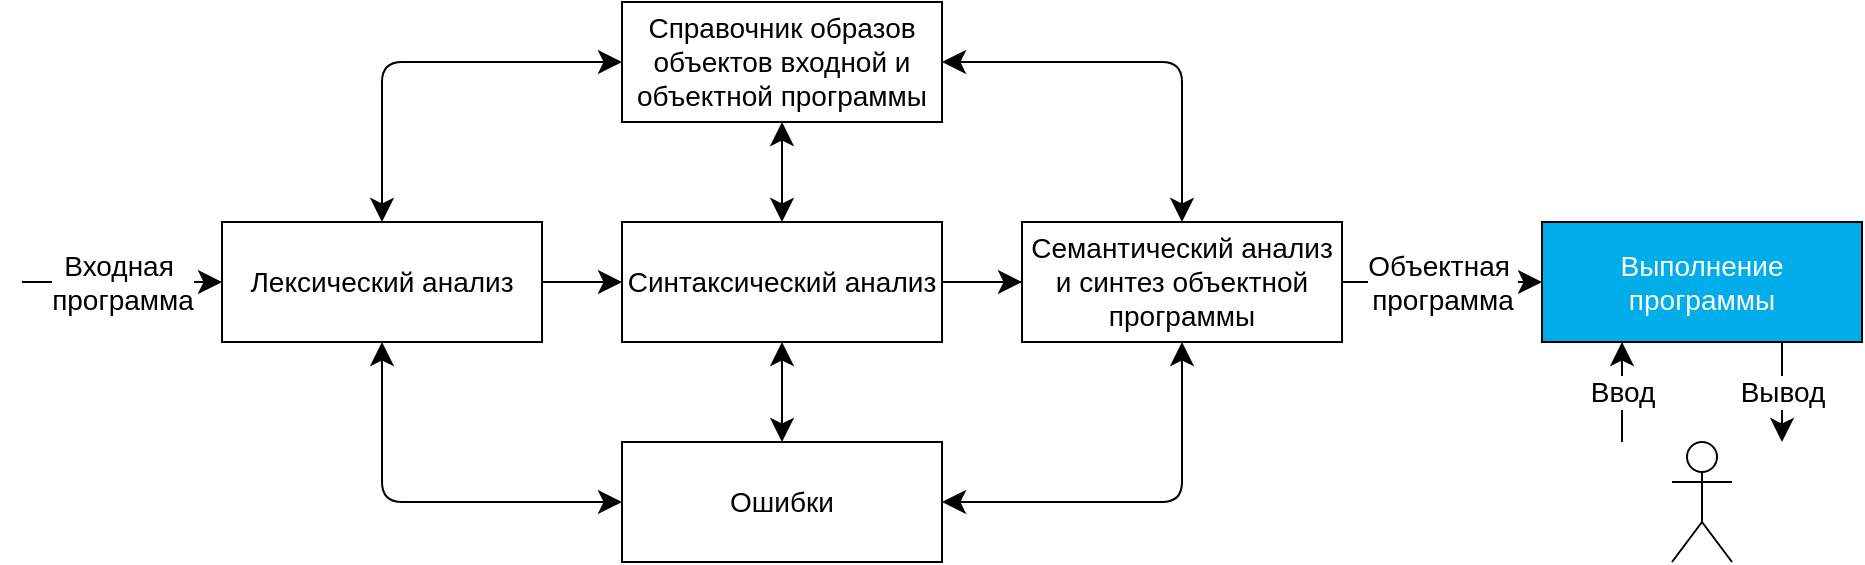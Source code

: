 <mxfile>
    <diagram id="osaHDVd0ANBhrn9PKgiV" name="Page-1">
        <mxGraphModel dx="1016" dy="584" grid="1" gridSize="10" guides="1" tooltips="1" connect="1" arrows="1" fold="1" page="1" pageScale="1" pageWidth="827" pageHeight="1169" math="0" shadow="0">
            <root>
                <mxCell id="0"/>
                <mxCell id="1" parent="0"/>
                <mxCell id="4" value="" style="edgeStyle=none;html=1;endSize=9;" parent="1" source="2" target="3" edge="1">
                    <mxGeometry relative="1" as="geometry"/>
                </mxCell>
                <mxCell id="2" value="Лексический анализ" style="rounded=0;whiteSpace=wrap;html=1;fontSize=14;fillColor=default;fontColor=default;strokeColor=default;align=center;verticalAlign=middle;fontFamily=Helvetica;" parent="1" vertex="1">
                    <mxGeometry x="130" y="150" width="160" height="60" as="geometry"/>
                </mxCell>
                <mxCell id="6" value="" style="edgeStyle=none;html=1;" parent="1" source="3" target="5" edge="1">
                    <mxGeometry relative="1" as="geometry"/>
                </mxCell>
                <mxCell id="10" value="" style="edgeStyle=none;html=1;endSize=9;" parent="1" source="3" target="9" edge="1">
                    <mxGeometry relative="1" as="geometry"/>
                </mxCell>
                <mxCell id="3" value="Синтаксический анализ" style="whiteSpace=wrap;html=1;rounded=0;fontSize=14;fillColor=default;fontColor=default;strokeColor=default;align=center;verticalAlign=middle;fontFamily=Helvetica;" parent="1" vertex="1">
                    <mxGeometry x="330" y="150" width="160" height="60" as="geometry"/>
                </mxCell>
                <mxCell id="5" value="Семантический анали анализ и синтез объектной программы" style="whiteSpace=wrap;html=1;rounded=0;" parent="1" vertex="1">
                    <mxGeometry x="550" y="150" width="120" height="60" as="geometry"/>
                </mxCell>
                <mxCell id="7" value="Справочник образов объектов входной и объектной программы" style="whiteSpace=wrap;html=1;rounded=0;fontSize=14;" parent="1" vertex="1">
                    <mxGeometry x="330" y="40" width="160" height="60" as="geometry"/>
                </mxCell>
                <mxCell id="8" value="Ошибки" style="whiteSpace=wrap;html=1;rounded=0;fontSize=14;" parent="1" vertex="1">
                    <mxGeometry x="330" y="260" width="160" height="60" as="geometry"/>
                </mxCell>
                <mxCell id="9" value="Семантический анализ и синтез объектной программы" style="whiteSpace=wrap;html=1;rounded=0;fontSize=14;strokeColor=default;align=center;verticalAlign=middle;fontFamily=Helvetica;fontColor=default;fillColor=default;" parent="1" vertex="1">
                    <mxGeometry x="530" y="150" width="160" height="60" as="geometry"/>
                </mxCell>
                <mxCell id="11" value="" style="edgeStyle=none;html=1;endSize=9;entryX=0.5;entryY=1;entryDx=0;entryDy=0;exitX=0.5;exitY=0;exitDx=0;exitDy=0;startArrow=classic;startFill=1;startSize=9;" parent="1" source="3" target="7" edge="1">
                    <mxGeometry relative="1" as="geometry">
                        <mxPoint x="280" y="190" as="sourcePoint"/>
                        <mxPoint x="360" y="190" as="targetPoint"/>
                    </mxGeometry>
                </mxCell>
                <mxCell id="12" value="" style="edgeStyle=none;html=1;endSize=9;exitX=0.5;exitY=0;exitDx=0;exitDy=0;startArrow=classic;startFill=1;startSize=9;entryX=0.5;entryY=1;entryDx=0;entryDy=0;" parent="1" source="8" target="3" edge="1">
                    <mxGeometry relative="1" as="geometry">
                        <mxPoint x="420" y="160" as="sourcePoint"/>
                        <mxPoint x="410" y="210" as="targetPoint"/>
                    </mxGeometry>
                </mxCell>
                <mxCell id="13" value="" style="edgeStyle=orthogonalEdgeStyle;html=1;endSize=9;exitX=0;exitY=0.5;exitDx=0;exitDy=0;startArrow=classic;startFill=1;startSize=9;entryX=0.5;entryY=1;entryDx=0;entryDy=0;" parent="1" source="8" target="2" edge="1">
                    <mxGeometry relative="1" as="geometry">
                        <mxPoint x="420" y="270" as="sourcePoint"/>
                        <mxPoint x="420" y="220" as="targetPoint"/>
                    </mxGeometry>
                </mxCell>
                <mxCell id="14" value="" style="edgeStyle=orthogonalEdgeStyle;html=1;endSize=9;exitX=1;exitY=0.5;exitDx=0;exitDy=0;startArrow=classic;startFill=1;startSize=9;entryX=0.5;entryY=1;entryDx=0;entryDy=0;" parent="1" source="8" target="9" edge="1">
                    <mxGeometry relative="1" as="geometry">
                        <mxPoint x="360" y="300" as="sourcePoint"/>
                        <mxPoint x="220" y="220" as="targetPoint"/>
                    </mxGeometry>
                </mxCell>
                <mxCell id="15" value="" style="edgeStyle=orthogonalEdgeStyle;html=1;endSize=9;exitX=0;exitY=0.5;exitDx=0;exitDy=0;startArrow=classic;startFill=1;startSize=9;entryX=0.5;entryY=0;entryDx=0;entryDy=0;" parent="1" source="7" target="2" edge="1">
                    <mxGeometry relative="1" as="geometry">
                        <mxPoint x="360" y="300" as="sourcePoint"/>
                        <mxPoint x="220" y="220" as="targetPoint"/>
                    </mxGeometry>
                </mxCell>
                <mxCell id="16" value="" style="edgeStyle=orthogonalEdgeStyle;html=1;endSize=9;exitX=1;exitY=0.5;exitDx=0;exitDy=0;startArrow=classic;startFill=1;startSize=9;entryX=0.5;entryY=0;entryDx=0;entryDy=0;" parent="1" source="7" target="9" edge="1">
                    <mxGeometry relative="1" as="geometry">
                        <mxPoint x="360" y="80" as="sourcePoint"/>
                        <mxPoint x="220" y="160" as="targetPoint"/>
                    </mxGeometry>
                </mxCell>
                <mxCell id="17" value="Входная&amp;nbsp;&lt;div&gt;программа&lt;/div&gt;" style="edgeStyle=none;html=1;endSize=9;entryX=0;entryY=0.5;entryDx=0;entryDy=0;fontSize=14;" parent="1" target="2" edge="1">
                    <mxGeometry relative="1" as="geometry">
                        <mxPoint x="30" y="180" as="sourcePoint"/>
                        <mxPoint x="330" y="190" as="targetPoint"/>
                    </mxGeometry>
                </mxCell>
                <mxCell id="18" value="Объектная&amp;nbsp;&lt;div&gt;программа&lt;/div&gt;" style="edgeStyle=none;html=1;endSize=9;fontSize=14;" parent="1" edge="1">
                    <mxGeometry relative="1" as="geometry">
                        <mxPoint x="690" y="180" as="sourcePoint"/>
                        <mxPoint x="790" y="180" as="targetPoint"/>
                    </mxGeometry>
                </mxCell>
                <mxCell id="19" value="Выполнение программы" style="whiteSpace=wrap;html=1;rounded=0;fontSize=14;strokeColor=default;align=center;verticalAlign=middle;fontFamily=Helvetica;fontColor=light-dark(#ffffff, #ededed);fillColor=#00ADEB;" vertex="1" parent="1">
                    <mxGeometry x="790" y="150" width="160" height="60" as="geometry"/>
                </mxCell>
                <mxCell id="20" value="Ввод" style="edgeStyle=none;html=1;endSize=9;startArrow=classic;startFill=1;startSize=9;endArrow=none;endFill=0;exitX=0.25;exitY=1;exitDx=0;exitDy=0;fontSize=14;" edge="1" parent="1" source="19">
                    <mxGeometry relative="1" as="geometry">
                        <mxPoint x="970" y="260" as="sourcePoint"/>
                        <mxPoint x="830" y="260" as="targetPoint"/>
                    </mxGeometry>
                </mxCell>
                <mxCell id="21" value="Вывод" style="edgeStyle=none;html=1;endSize=9;startArrow=classic;startFill=1;startSize=9;endArrow=none;endFill=0;entryX=0.75;entryY=1;entryDx=0;entryDy=0;fontSize=14;" edge="1" parent="1" target="19">
                    <mxGeometry relative="1" as="geometry">
                        <mxPoint x="910" y="260" as="sourcePoint"/>
                        <mxPoint x="840" y="270" as="targetPoint"/>
                    </mxGeometry>
                </mxCell>
                <mxCell id="22" value="" style="shape=umlActor;verticalLabelPosition=bottom;verticalAlign=top;html=1;outlineConnect=0;" vertex="1" parent="1">
                    <mxGeometry x="855" y="260" width="30" height="60" as="geometry"/>
                </mxCell>
            </root>
        </mxGraphModel>
    </diagram>
</mxfile>